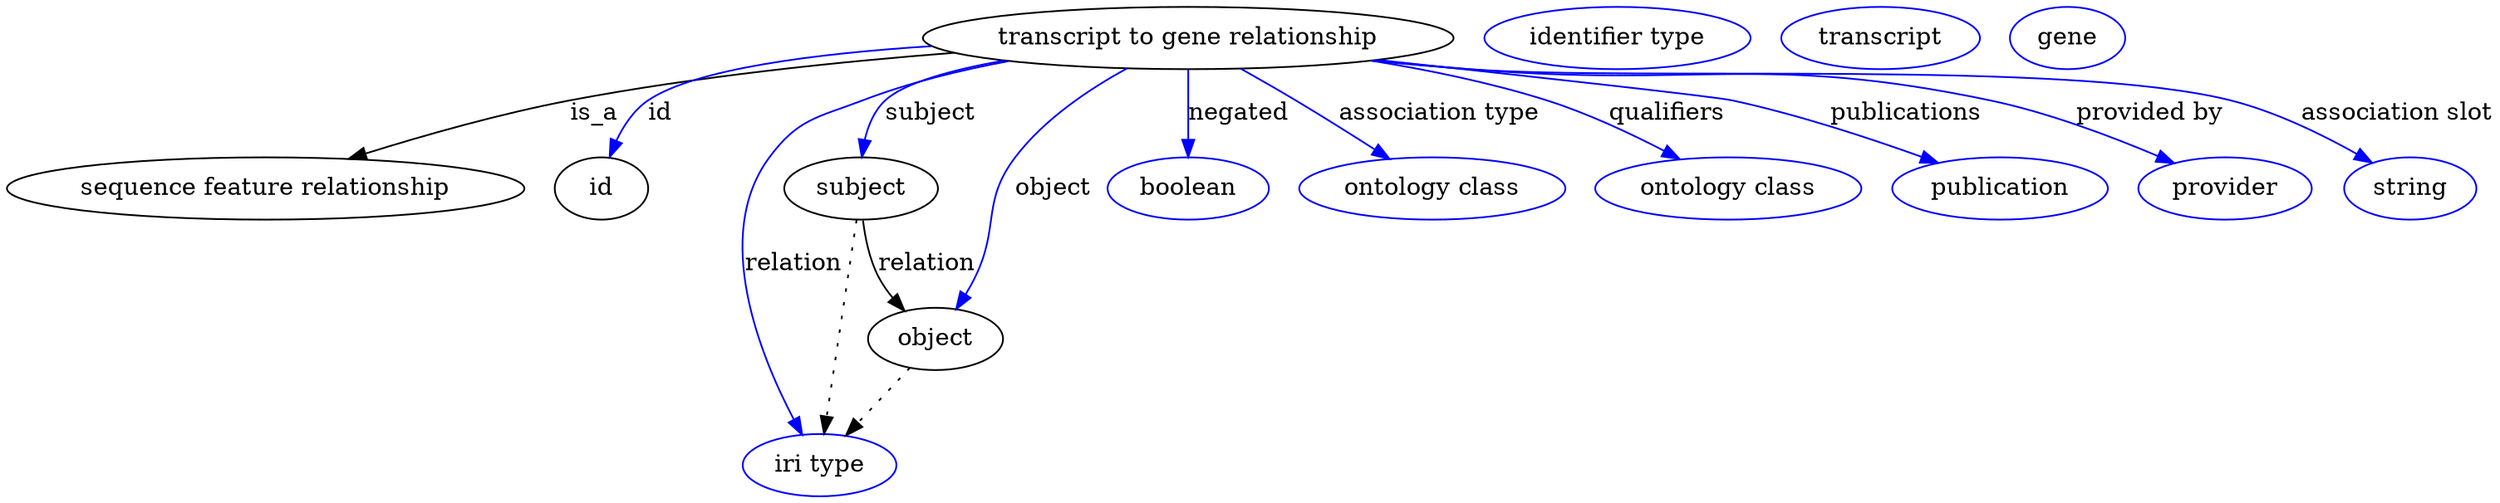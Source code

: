 digraph {
	graph [bb="0,0,1178.5,281"];
	node [label="\N"];
	"transcript to gene relationship"	 [height=0.5,
		label="transcript to gene relationship",
		pos="565.23,263",
		width=3.2072];
	"sequence feature relationship"	 [height=0.5,
		pos="113.23,177",
		width=3.1453];
	"transcript to gene relationship" -> "sequence feature relationship"	 [label=is_a,
		lp="273.51,220",
		pos="e,155.44,193.82 458.96,255.81 400.29,250.5 326.4,241.57 261.68,227 228.93,219.63 193.25,207.74 165.07,197.4"];
	id	 [height=0.5,
		pos="271.23,177",
		width=0.75];
	"transcript to gene relationship" -> id	 [color=blue,
		label=id,
		lp="307.68,220",
		pos="e,277.29,194.66 454.97,257.46 394.36,252.59 326.49,243.56 301.34,227 292.89,221.44 286.45,212.6 281.74,203.9",
		style=solid];
	subject	 [height=0.5,
		pos="404.23,177",
		width=0.97656];
	"transcript to gene relationship" -> subject	 [color=blue,
		label=subject,
		lp="442.06,220",
		pos="e,406.2,195.06 485.42,249.88 457.99,243.95 431.63,236.2 421.58,227 415.29,221.24 411.28,213.09 408.72,205.03",
		style=solid];
	relation	 [color=blue,
		height=0.5,
		label="iri type",
		pos="384.23,18",
		width=0.9834];
	"transcript to gene relationship" -> relation	 [color=blue,
		label=relation,
		lp="368.61,134",
		pos="e,374.83,35.476 483.58,250.14 458.78,244.69 431.86,237.18 408.23,227 384.68,216.86 374.11,216.56 360.23,195 330.42,148.68 353.54,\
81.424 370.48,44.586",
		style=solid];
	object	 [height=0.5,
		pos="444.23,91",
		width=0.88096];
	"transcript to gene relationship" -> object	 [color=blue,
		label=object,
		lp="501.34,177",
		pos="e,452.95,108.39 537.33,245.53 519.83,233.3 498.01,215.51 484.02,195 466.06,168.67 473.12,156.57 461.23,127 459.99,123.92 458.62,\
120.73 457.21,117.58",
		style=solid];
	negated	 [color=blue,
		height=0.5,
		label=boolean,
		pos="565.23,177",
		width=1.0584];
	"transcript to gene relationship" -> negated	 [color=blue,
		label=negated,
		lp="587,220",
		pos="e,565.23,195.21 565.23,244.76 565.23,233.36 565.23,218.43 565.23,205.49",
		style=solid];
	"association type"	 [color=blue,
		height=0.5,
		label="ontology class",
		pos="682.23,177",
		width=1.6931];
	"transcript to gene relationship" -> "association type"	 [color=blue,
		label="association type",
		lp="676.14,220",
		pos="e,659.5,193.71 589.19,245.39 607.13,232.2 631.81,214.06 651.25,199.77",
		style=solid];
	qualifiers	 [color=blue,
		height=0.5,
		label="ontology class",
		pos="822.23,177",
		width=1.6931];
	"transcript to gene relationship" -> qualifiers	 [color=blue,
		label=qualifiers,
		lp="782.28,220",
		pos="e,795.07,193.38 643.28,249.59 669.72,243.96 699.14,236.48 725.23,227 746.16,219.39 768.31,208.24 786.16,198.39",
		style=solid];
	publications	 [color=blue,
		height=0.5,
		label=publication,
		pos="951.23,177",
		width=1.3859];
	"transcript to gene relationship" -> publications	 [color=blue,
		label=publications,
		lp="893.45,220",
		pos="e,918.67,190.82 649.97,250.75 720.66,240.51 810.2,227.51 812.23,227 845.47,218.69 881.87,205.44 909.08,194.66",
		style=solid];
	"provided by"	 [color=blue,
		height=0.5,
		label=provider,
		pos="1059.2,177",
		width=1.1129];
	"transcript to gene relationship" -> "provided by"	 [color=blue,
		label="provided by",
		lp="1008.9,220",
		pos="e,1032,190.38 647.5,250.34 661.73,248.38 676.39,246.51 690.23,245 797.01,233.34 826.49,250.8 931.23,227 963.21,219.73 997.74,205.86 \
1022.9,194.56",
		style=solid];
	"association slot"	 [color=blue,
		height=0.5,
		label=string,
		pos="1148.2,177",
		width=0.8403];
	"transcript to gene relationship" -> "association slot"	 [color=blue,
		label="association slot",
		lp="1126.2,220",
		pos="e,1127.3,190.4 646.46,250.19 661.01,248.22 676.05,246.38 690.23,245 769.07,237.35 969.54,246.84 1046.2,227 1071.9,220.35 1098.8,\
206.86 1118.5,195.56",
		style=solid];
	association_id	 [color=blue,
		height=0.5,
		label="identifier type",
		pos="758.23,263",
		width=1.652];
	subject -> relation	 [pos="e,386.5,36.027 401.94,158.76 398.47,131.21 391.87,78.735 387.78,46.223",
		style=dotted];
	subject -> object	 [label=relation,
		lp="440.61,134",
		pos="e,430.65,107.46 407.81,158.87 410.12,149.13 413.61,137.08 418.47,127 420.26,123.29 422.43,119.56 424.74,115.97"];
	"transcript to gene relationship_subject"	 [color=blue,
		height=0.5,
		label=transcript,
		pos="879.23,263",
		width=1.2084];
	object -> relation	 [pos="e,398,34.752 430.62,74.435 422.92,65.075 413.16,53.191 404.57,42.745",
		style=dotted];
	"transcript to gene relationship_object"	 [color=blue,
		height=0.5,
		label=gene,
		pos="968.23,263",
		width=0.75];
}
